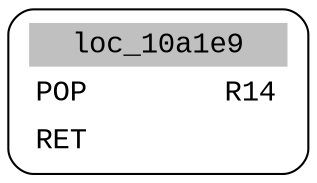 digraph asm_graph {
1941 [
shape="Mrecord" fontname="Courier New"label =<<table border="0" cellborder="0" cellpadding="3"><tr><td align="center" colspan="2" bgcolor="grey">loc_10a1e9</td></tr><tr><td align="left">POP        R14</td></tr><tr><td align="left">RET        </td></tr></table>> ];
}